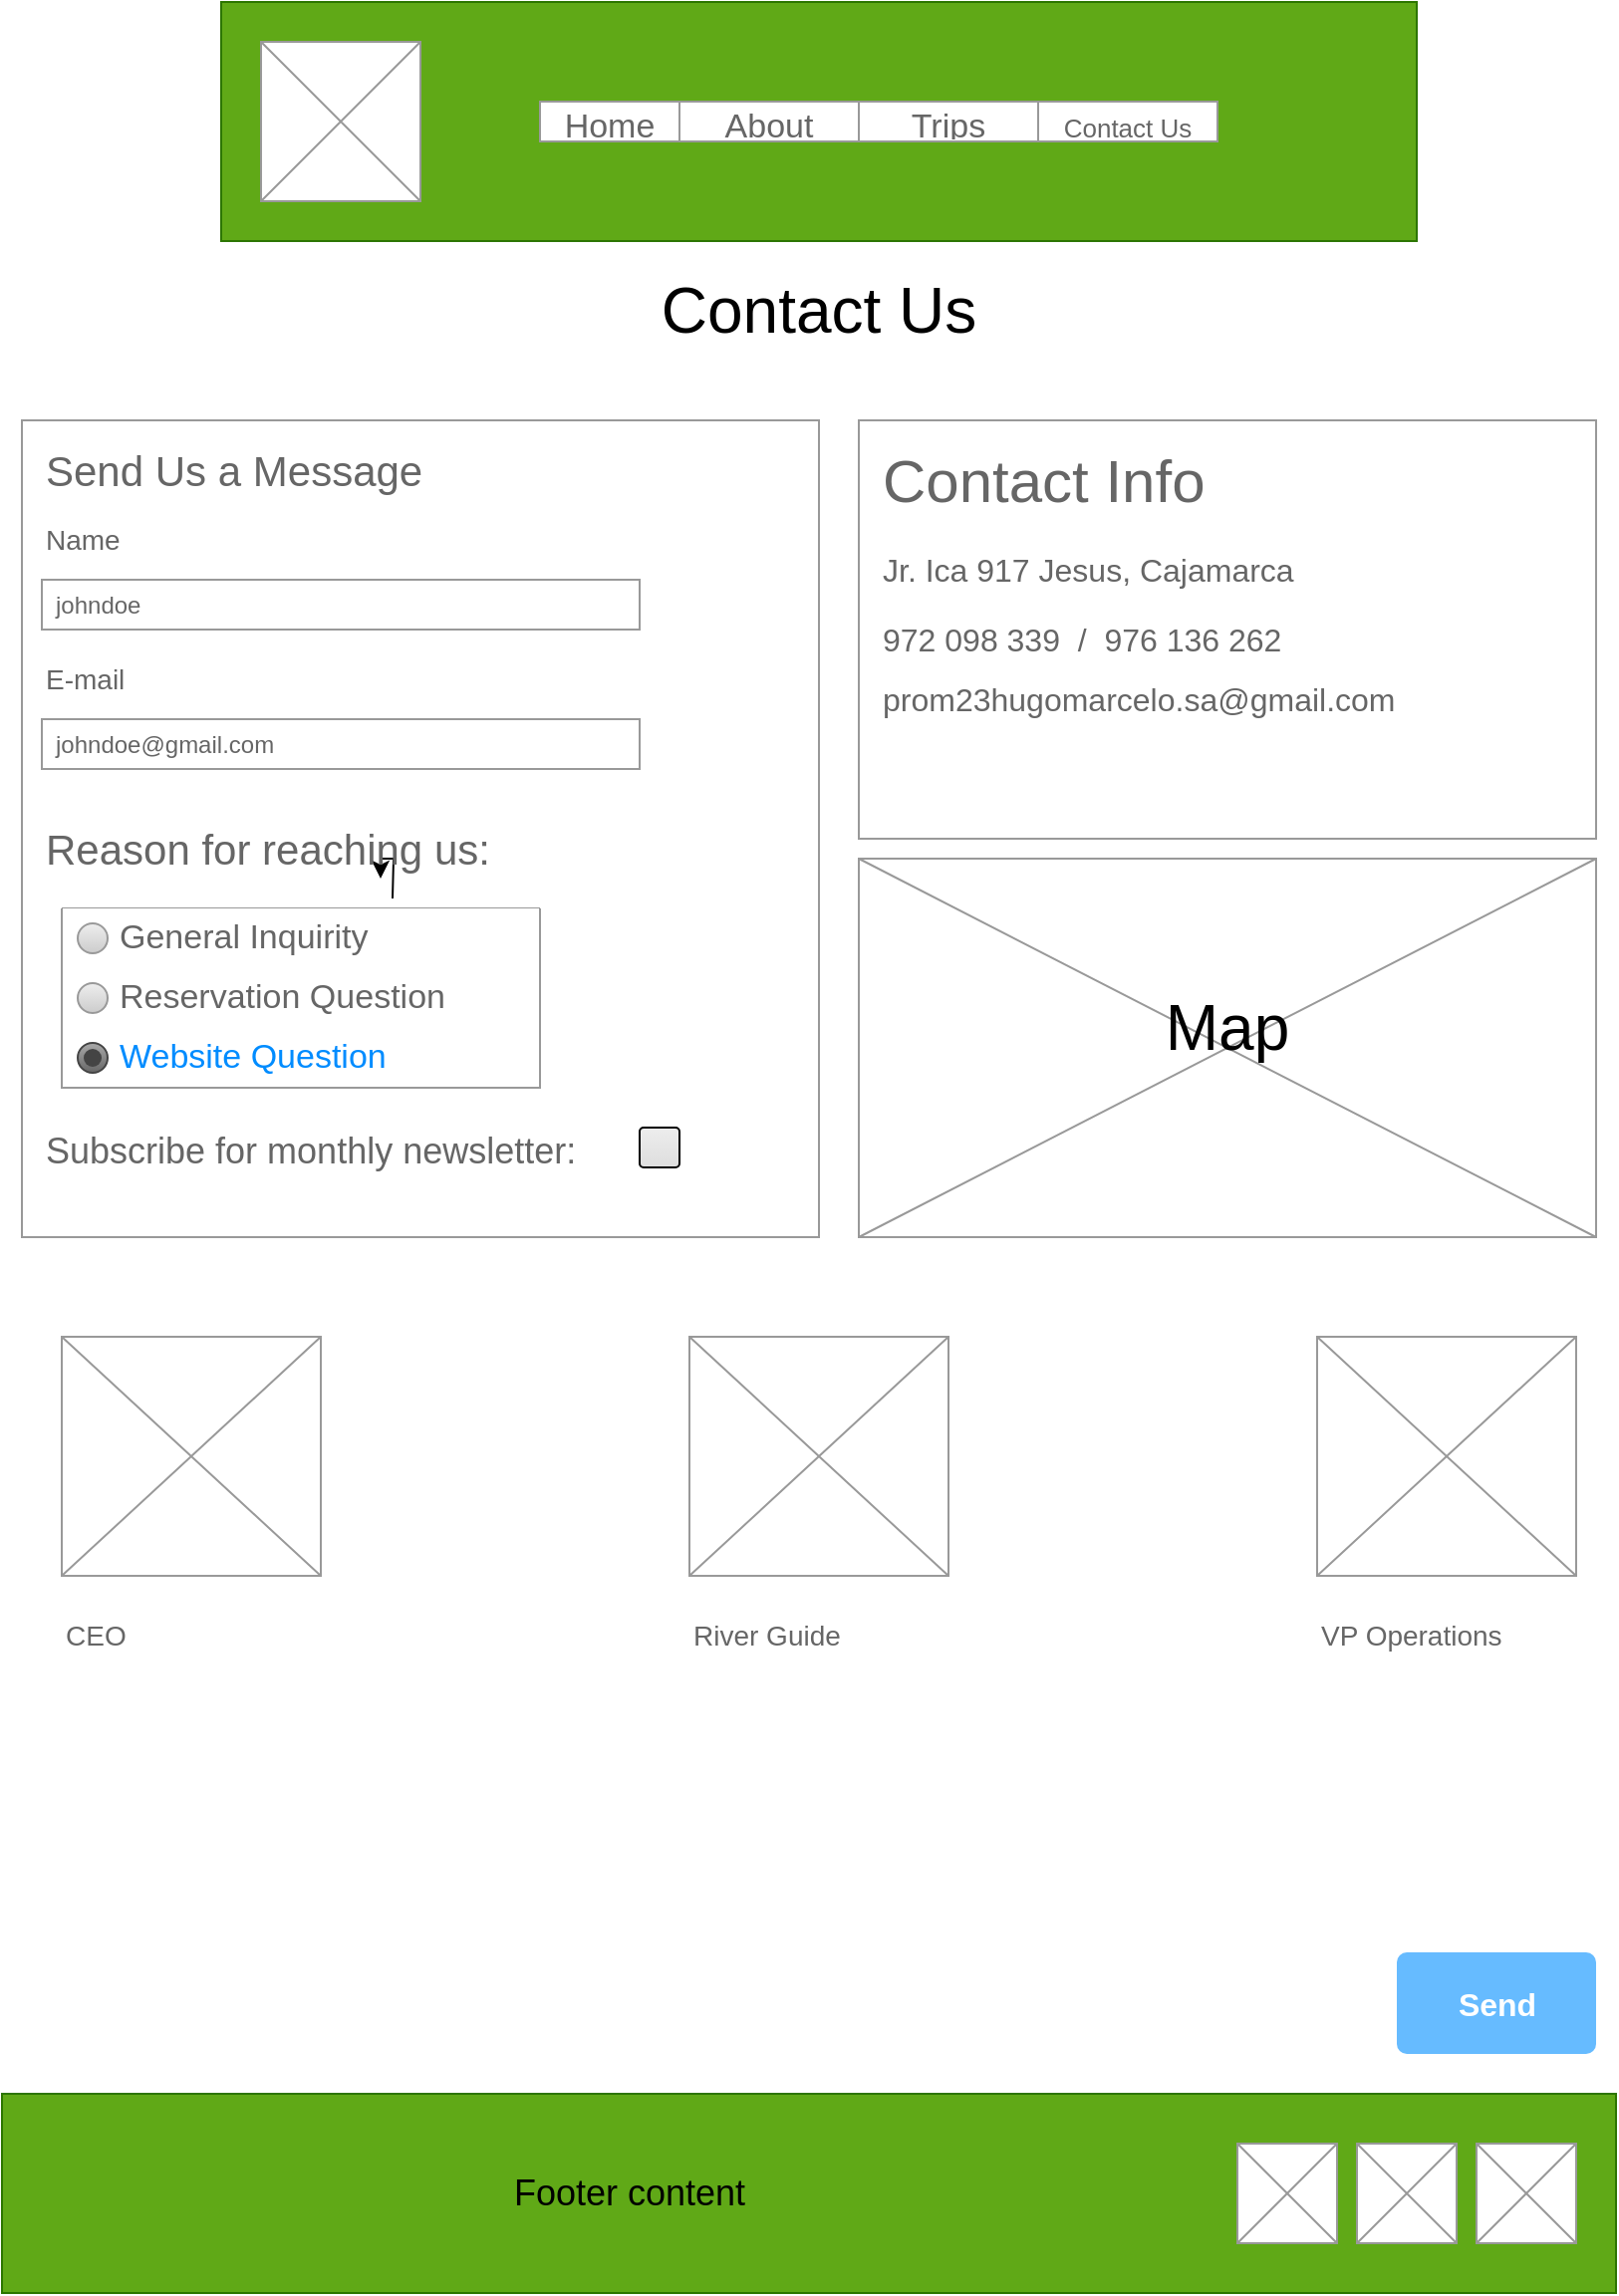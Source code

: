 <mxfile version="26.2.6" pages="2">
  <diagram name="Contact Us" id="Lrrs5YaSgaaOT07pxVCJ">
    <mxGraphModel dx="1428" dy="823" grid="1" gridSize="10" guides="1" tooltips="1" connect="1" arrows="1" fold="1" page="1" pageScale="1" pageWidth="827" pageHeight="1169" math="0" shadow="0">
      <root>
        <mxCell id="0" />
        <mxCell id="1" parent="0" />
        <mxCell id="SQtIZXjAyS8eLif3JnIM-3" value="" style="rounded=0;whiteSpace=wrap;html=1;fillColor=#60a917;fontColor=#ffffff;strokeColor=#2D7600;" parent="1" vertex="1">
          <mxGeometry x="120" y="10" width="600" height="120" as="geometry" />
        </mxCell>
        <mxCell id="SQtIZXjAyS8eLif3JnIM-4" value="" style="verticalLabelPosition=bottom;shadow=0;dashed=0;align=center;html=1;verticalAlign=top;strokeWidth=1;shape=mxgraph.mockup.graphics.simpleIcon;strokeColor=#999999;" parent="1" vertex="1">
          <mxGeometry x="140" y="30" width="80" height="80" as="geometry" />
        </mxCell>
        <mxCell id="SQtIZXjAyS8eLif3JnIM-5" value="" style="swimlane;shape=mxgraph.bootstrap.anchor;strokeColor=#999999;fillColor=#ffffff;fontColor=#666666;childLayout=stackLayout;horizontal=0;startSize=0;horizontalStack=1;resizeParent=1;resizeParentMax=0;resizeLast=0;collapsible=0;marginBottom=0;whiteSpace=wrap;html=1;" parent="1" vertex="1">
          <mxGeometry x="280" y="60" width="340" height="20" as="geometry" />
        </mxCell>
        <mxCell id="SQtIZXjAyS8eLif3JnIM-6" value="Home" style="text;strokeColor=inherit;align=center;verticalAlign=middle;spacingLeft=10;spacingRight=10;overflow=hidden;points=[[0,0.5],[1,0.5]];portConstraint=eastwest;rotatable=0;whiteSpace=wrap;html=1;fillColor=inherit;fontColor=inherit;fontSize=17;" parent="SQtIZXjAyS8eLif3JnIM-5" vertex="1">
          <mxGeometry width="70" height="20" as="geometry" />
        </mxCell>
        <mxCell id="SQtIZXjAyS8eLif3JnIM-8" value="About Us" style="text;strokeColor=inherit;align=center;verticalAlign=middle;spacingLeft=10;spacingRight=10;overflow=hidden;points=[[0,0.5],[1,0.5]];portConstraint=eastwest;rotatable=0;whiteSpace=wrap;html=1;fillColor=inherit;fontColor=inherit;fontSize=17;" parent="SQtIZXjAyS8eLif3JnIM-5" vertex="1">
          <mxGeometry x="70" width="90" height="20" as="geometry" />
        </mxCell>
        <mxCell id="SQtIZXjAyS8eLif3JnIM-9" value="Trips" style="text;strokeColor=inherit;align=center;verticalAlign=middle;spacingLeft=10;spacingRight=10;overflow=hidden;points=[[0,0.5],[1,0.5]];portConstraint=eastwest;rotatable=0;whiteSpace=wrap;html=1;fillColor=inherit;fontColor=inherit;fontSize=17;" parent="SQtIZXjAyS8eLif3JnIM-5" vertex="1">
          <mxGeometry x="160" width="90" height="20" as="geometry" />
        </mxCell>
        <mxCell id="SQtIZXjAyS8eLif3JnIM-10" value="&lt;font style=&quot;font-size: 13px;&quot;&gt;Contact Us&lt;/font&gt;" style="text;strokeColor=inherit;align=center;verticalAlign=middle;spacingLeft=10;spacingRight=10;overflow=hidden;points=[[0,0.5],[1,0.5]];portConstraint=eastwest;rotatable=0;whiteSpace=wrap;html=1;fillColor=inherit;fontColor=inherit;fontSize=17;" parent="SQtIZXjAyS8eLif3JnIM-5" vertex="1">
          <mxGeometry x="250" width="90" height="20" as="geometry" />
        </mxCell>
        <mxCell id="SQtIZXjAyS8eLif3JnIM-13" value="" style="rounded=0;whiteSpace=wrap;html=1;fillColor=#60a917;fontColor=#ffffff;strokeColor=#2D7600;" parent="1" vertex="1">
          <mxGeometry x="10" y="1060" width="810" height="100" as="geometry" />
        </mxCell>
        <mxCell id="SQtIZXjAyS8eLif3JnIM-14" value="" style="verticalLabelPosition=bottom;shadow=0;dashed=0;align=center;html=1;verticalAlign=top;strokeWidth=1;shape=mxgraph.mockup.graphics.simpleIcon;strokeColor=#999999;" parent="1" vertex="1">
          <mxGeometry x="630" y="1085" width="50" height="50" as="geometry" />
        </mxCell>
        <mxCell id="SQtIZXjAyS8eLif3JnIM-16" value="" style="verticalLabelPosition=bottom;shadow=0;dashed=0;align=center;html=1;verticalAlign=top;strokeWidth=1;shape=mxgraph.mockup.graphics.simpleIcon;strokeColor=#999999;" parent="1" vertex="1">
          <mxGeometry x="690" y="1085" width="50" height="50" as="geometry" />
        </mxCell>
        <mxCell id="SQtIZXjAyS8eLif3JnIM-17" value="" style="verticalLabelPosition=bottom;shadow=0;dashed=0;align=center;html=1;verticalAlign=top;strokeWidth=1;shape=mxgraph.mockup.graphics.simpleIcon;strokeColor=#999999;" parent="1" vertex="1">
          <mxGeometry x="750" y="1085" width="50" height="50" as="geometry" />
        </mxCell>
        <mxCell id="SQtIZXjAyS8eLif3JnIM-18" value="Footer content" style="text;html=1;align=center;verticalAlign=middle;whiteSpace=wrap;rounded=0;fontSize=18;" parent="1" vertex="1">
          <mxGeometry x="50" y="1095" width="550" height="30" as="geometry" />
        </mxCell>
        <mxCell id="SQtIZXjAyS8eLif3JnIM-19" value="" style="strokeWidth=1;shadow=0;dashed=0;align=center;html=1;shape=mxgraph.mockup.forms.rrect;rSize=0;strokeColor=#999999;fillColor=#ffffff;" parent="1" vertex="1">
          <mxGeometry x="20" y="220" width="400" height="410" as="geometry" />
        </mxCell>
        <mxCell id="SQtIZXjAyS8eLif3JnIM-20" value="Send Us a Message" style="strokeWidth=1;shadow=0;dashed=0;align=center;html=1;shape=mxgraph.mockup.forms.anchor;fontSize=21;fontColor=#666666;align=left;resizeWidth=1;spacingLeft=0;" parent="SQtIZXjAyS8eLif3JnIM-19" vertex="1">
          <mxGeometry width="340" height="30" relative="1" as="geometry">
            <mxPoint x="10" y="10" as="offset" />
          </mxGeometry>
        </mxCell>
        <mxCell id="SQtIZXjAyS8eLif3JnIM-22" value="Name" style="strokeWidth=1;shadow=0;dashed=0;align=center;html=1;shape=mxgraph.mockup.forms.anchor;fontSize=14;fontColor=#666666;align=left;resizeWidth=1;spacingLeft=0;" parent="SQtIZXjAyS8eLif3JnIM-19" vertex="1">
          <mxGeometry width="200" height="20" relative="1" as="geometry">
            <mxPoint x="10" y="50" as="offset" />
          </mxGeometry>
        </mxCell>
        <mxCell id="SQtIZXjAyS8eLif3JnIM-23" value="johndoe" style="strokeWidth=1;shadow=0;dashed=0;align=center;html=1;shape=mxgraph.mockup.forms.rrect;rSize=0;strokeColor=#999999;fontColor=#666666;align=left;spacingLeft=5;resizeWidth=1;" parent="SQtIZXjAyS8eLif3JnIM-19" vertex="1">
          <mxGeometry width="300" height="25" relative="1" as="geometry">
            <mxPoint x="10" y="80" as="offset" />
          </mxGeometry>
        </mxCell>
        <mxCell id="SQtIZXjAyS8eLif3JnIM-24" value="E-mail" style="strokeWidth=1;shadow=0;dashed=0;align=center;html=1;shape=mxgraph.mockup.forms.anchor;fontSize=14;fontColor=#666666;align=left;resizeWidth=1;spacingLeft=0;" parent="SQtIZXjAyS8eLif3JnIM-19" vertex="1">
          <mxGeometry width="200" height="20" relative="1" as="geometry">
            <mxPoint x="10" y="120" as="offset" />
          </mxGeometry>
        </mxCell>
        <mxCell id="SQtIZXjAyS8eLif3JnIM-25" value="johndoe@gmail.com" style="strokeWidth=1;shadow=0;dashed=0;align=center;html=1;shape=mxgraph.mockup.forms.rrect;rSize=0;strokeColor=#999999;fontColor=#666666;align=left;spacingLeft=5;resizeWidth=1;" parent="SQtIZXjAyS8eLif3JnIM-19" vertex="1">
          <mxGeometry width="300" height="25" relative="1" as="geometry">
            <mxPoint x="10" y="150" as="offset" />
          </mxGeometry>
        </mxCell>
        <mxCell id="SQtIZXjAyS8eLif3JnIM-30" value="Send" style="strokeWidth=1;shadow=0;dashed=0;align=center;html=1;shape=mxgraph.mockup.forms.rrect;rSize=5;strokeColor=none;fontColor=#ffffff;fillColor=#66bbff;fontSize=16;fontStyle=1;" parent="SQtIZXjAyS8eLif3JnIM-19" vertex="1">
          <mxGeometry y="1" width="100" height="51" relative="1" as="geometry">
            <mxPoint x="690" y="359" as="offset" />
          </mxGeometry>
        </mxCell>
        <mxCell id="SQtIZXjAyS8eLif3JnIM-62" value="" style="edgeStyle=orthogonalEdgeStyle;rounded=0;orthogonalLoop=1;jettySize=auto;html=1;" parent="SQtIZXjAyS8eLif3JnIM-19" target="SQtIZXjAyS8eLif3JnIM-61" edge="1">
          <mxGeometry relative="1" as="geometry">
            <mxPoint x="186" y="240" as="sourcePoint" />
          </mxGeometry>
        </mxCell>
        <mxCell id="SQtIZXjAyS8eLif3JnIM-61" value="Reason for reaching us:" style="strokeWidth=1;shadow=0;dashed=0;align=center;html=1;shape=mxgraph.mockup.forms.anchor;fontSize=21;fontColor=#666666;align=left;resizeWidth=1;spacingLeft=0;" parent="SQtIZXjAyS8eLif3JnIM-19" vertex="1">
          <mxGeometry x="10" y="200" width="340" height="30" as="geometry" />
        </mxCell>
        <mxCell id="SQtIZXjAyS8eLif3JnIM-69" value="" style="swimlane;strokeColor=#999999;swimlaneFillColor=#FFFFFF;fillColor=#ffffff;fontColor=#666666;fontStyle=0;childLayout=stackLayout;horizontal=1;startSize=0;horizontalStack=0;resizeParent=1;resizeParentMax=0;resizeLast=0;collapsible=0;marginBottom=0;whiteSpace=wrap;html=1;" parent="SQtIZXjAyS8eLif3JnIM-19" vertex="1">
          <mxGeometry x="20" y="245" width="240" height="90" as="geometry" />
        </mxCell>
        <mxCell id="SQtIZXjAyS8eLif3JnIM-70" value="General Inquirity" style="text;strokeColor=none;align=left;verticalAlign=middle;spacingLeft=27;spacingRight=10;overflow=hidden;points=[[0,0.5],[1,0.5]];portConstraint=eastwest;rotatable=0;whiteSpace=wrap;html=1;fillColor=none;fontColor=inherit;fontSize=17;" parent="SQtIZXjAyS8eLif3JnIM-69" vertex="1">
          <mxGeometry width="240" height="30" as="geometry" />
        </mxCell>
        <mxCell id="SQtIZXjAyS8eLif3JnIM-71" value="" style="shape=ellipse;resizable=0;fillColor=#EEEEEE;strokeColor=#999999;gradientColor=#cccccc;html=1;" parent="SQtIZXjAyS8eLif3JnIM-70" vertex="1">
          <mxGeometry y="0.5" width="15" height="15" relative="1" as="geometry">
            <mxPoint x="8" y="-7.5" as="offset" />
          </mxGeometry>
        </mxCell>
        <mxCell id="SQtIZXjAyS8eLif3JnIM-72" value="Reservation Question" style="text;strokeColor=none;align=left;verticalAlign=middle;spacingLeft=27;spacingRight=10;overflow=hidden;points=[[0,0.5],[1,0.5]];portConstraint=eastwest;rotatable=0;whiteSpace=wrap;html=1;rSize=5;fillColor=none;fontColor=inherit;fontSize=17;" parent="SQtIZXjAyS8eLif3JnIM-69" vertex="1">
          <mxGeometry y="30" width="240" height="30" as="geometry" />
        </mxCell>
        <mxCell id="SQtIZXjAyS8eLif3JnIM-73" value="" style="shape=ellipse;resizable=0;fillColor=#EEEEEE;strokeColor=#999999;gradientColor=#cccccc;html=1;" parent="SQtIZXjAyS8eLif3JnIM-72" vertex="1">
          <mxGeometry y="0.5" width="15" height="15" relative="1" as="geometry">
            <mxPoint x="8" y="-7.5" as="offset" />
          </mxGeometry>
        </mxCell>
        <mxCell id="SQtIZXjAyS8eLif3JnIM-74" value="Website Question" style="text;strokeColor=none;align=left;verticalAlign=middle;spacingLeft=27;spacingRight=10;overflow=hidden;points=[[0,0.5],[1,0.5]];portConstraint=eastwest;rotatable=0;whiteSpace=wrap;html=1;rSize=5;fillColor=none;fontColor=#008CFF;fontSize=17;" parent="SQtIZXjAyS8eLif3JnIM-69" vertex="1">
          <mxGeometry y="60" width="240" height="30" as="geometry" />
        </mxCell>
        <mxCell id="SQtIZXjAyS8eLif3JnIM-75" value="" style="shape=ellipse;resizable=0;fillColor=#AAAAAA;gradientColor=#666666;strokeColor=#444444;html=1;" parent="SQtIZXjAyS8eLif3JnIM-74" vertex="1">
          <mxGeometry y="0.5" width="15" height="15" relative="1" as="geometry">
            <mxPoint x="8" y="-7.5" as="offset" />
          </mxGeometry>
        </mxCell>
        <mxCell id="SQtIZXjAyS8eLif3JnIM-76" value="" style="shape=ellipse;resizable=0;fillColor=#444444;strokeColor=none;html=1;" parent="SQtIZXjAyS8eLif3JnIM-75" vertex="1">
          <mxGeometry x="0.2" y="0.2" width="9" height="9" relative="1" as="geometry" />
        </mxCell>
        <mxCell id="SQtIZXjAyS8eLif3JnIM-79" value="&lt;font style=&quot;font-size: 18px;&quot;&gt;Subscribe for monthly newsletter:&lt;/font&gt;" style="strokeWidth=1;shadow=0;dashed=0;align=center;html=1;shape=mxgraph.mockup.forms.anchor;fontSize=21;fontColor=#666666;align=left;resizeWidth=1;spacingLeft=0;" parent="SQtIZXjAyS8eLif3JnIM-19" vertex="1">
          <mxGeometry x="10" y="350" width="340" height="30" as="geometry" />
        </mxCell>
        <mxCell id="SQtIZXjAyS8eLif3JnIM-80" value="" style="html=1;shadow=0;dashed=0;shape=mxgraph.bootstrap.checkbox2;labelPosition=right;verticalLabelPosition=middle;align=left;verticalAlign=middle;gradientColor=#DEDEDE;fillColor=#EDEDED;checked=0;spacing=5;checkedFill=#0085FC;checkedStroke=#ffffff;sketch=0;" parent="SQtIZXjAyS8eLif3JnIM-19" vertex="1">
          <mxGeometry x="310" y="355" width="20" height="20" as="geometry" />
        </mxCell>
        <mxCell id="SQtIZXjAyS8eLif3JnIM-31" value="Contact Us" style="text;html=1;align=center;verticalAlign=middle;whiteSpace=wrap;rounded=0;fontSize=32;" parent="1" vertex="1">
          <mxGeometry x="145" y="150" width="550" height="30" as="geometry" />
        </mxCell>
        <mxCell id="SQtIZXjAyS8eLif3JnIM-32" value="" style="verticalLabelPosition=bottom;shadow=0;dashed=0;align=center;html=1;verticalAlign=top;strokeWidth=1;shape=mxgraph.mockup.graphics.simpleIcon;strokeColor=#999999;" parent="1" vertex="1">
          <mxGeometry x="440" y="440" width="370" height="190" as="geometry" />
        </mxCell>
        <mxCell id="SQtIZXjAyS8eLif3JnIM-33" value="" style="strokeWidth=1;shadow=0;dashed=0;align=center;html=1;shape=mxgraph.mockup.forms.rrect;rSize=0;strokeColor=#999999;fillColor=#ffffff;" parent="1" vertex="1">
          <mxGeometry x="440" y="220" width="370" height="210" as="geometry" />
        </mxCell>
        <mxCell id="SQtIZXjAyS8eLif3JnIM-34" value="Contact Info" style="strokeWidth=1;shadow=0;dashed=0;align=center;html=1;shape=mxgraph.mockup.forms.anchor;fontSize=30;fontColor=#666666;align=left;resizeWidth=1;spacingLeft=0;" parent="SQtIZXjAyS8eLif3JnIM-33" vertex="1">
          <mxGeometry width="350" height="40" relative="1" as="geometry">
            <mxPoint x="10" y="10" as="offset" />
          </mxGeometry>
        </mxCell>
        <mxCell id="SQtIZXjAyS8eLif3JnIM-36" value="Jr. Ica 917 Jesus, Cajamarca" style="strokeWidth=1;shadow=0;dashed=0;align=center;html=1;shape=mxgraph.mockup.forms.anchor;fontSize=16;fontColor=#666666;align=left;resizeWidth=1;spacingLeft=0;" parent="SQtIZXjAyS8eLif3JnIM-33" vertex="1">
          <mxGeometry width="240" height="20" relative="1" as="geometry">
            <mxPoint x="10" y="65" as="offset" />
          </mxGeometry>
        </mxCell>
        <mxCell id="SQtIZXjAyS8eLif3JnIM-38" value="" style="strokeWidth=1;shadow=0;dashed=0;align=center;html=1;shape=mxgraph.mockup.forms.anchor;fontSize=12;fontColor=#666666;align=left;resizeWidth=1;spacingLeft=0;" parent="SQtIZXjAyS8eLif3JnIM-33" vertex="1">
          <mxGeometry width="185" height="20" relative="1" as="geometry">
            <mxPoint x="10" y="130" as="offset" />
          </mxGeometry>
        </mxCell>
        <mxCell id="SQtIZXjAyS8eLif3JnIM-83" value="972 098 339&amp;nbsp; /&amp;nbsp; 976 136 262" style="strokeWidth=1;shadow=0;dashed=0;align=center;html=1;shape=mxgraph.mockup.forms.anchor;fontSize=16;fontColor=#666666;align=left;resizeWidth=1;spacingLeft=0;" parent="SQtIZXjAyS8eLif3JnIM-33" vertex="1">
          <mxGeometry x="10" y="100" width="240" height="20" as="geometry" />
        </mxCell>
        <mxCell id="SQtIZXjAyS8eLif3JnIM-84" value="prom23hugomarcelo.sa@gmail.com" style="strokeWidth=1;shadow=0;dashed=0;align=center;html=1;shape=mxgraph.mockup.forms.anchor;fontSize=16;fontColor=#666666;align=left;resizeWidth=1;spacingLeft=0;" parent="SQtIZXjAyS8eLif3JnIM-33" vertex="1">
          <mxGeometry x="10" y="130" width="270" height="20" as="geometry" />
        </mxCell>
        <mxCell id="SQtIZXjAyS8eLif3JnIM-47" value="Map" style="text;html=1;align=center;verticalAlign=middle;whiteSpace=wrap;rounded=0;fontSize=32;" parent="1" vertex="1">
          <mxGeometry x="515" y="510" width="220" height="30" as="geometry" />
        </mxCell>
        <mxCell id="SQtIZXjAyS8eLif3JnIM-105" value="" style="verticalLabelPosition=bottom;shadow=0;dashed=0;align=center;html=1;verticalAlign=top;strokeWidth=1;shape=mxgraph.mockup.graphics.simpleIcon;strokeColor=#999999;" parent="1" vertex="1">
          <mxGeometry x="40" y="680" width="130" height="120" as="geometry" />
        </mxCell>
        <mxCell id="SQtIZXjAyS8eLif3JnIM-106" value="" style="verticalLabelPosition=bottom;shadow=0;dashed=0;align=center;html=1;verticalAlign=top;strokeWidth=1;shape=mxgraph.mockup.graphics.simpleIcon;strokeColor=#999999;" parent="1" vertex="1">
          <mxGeometry x="670" y="680" width="130" height="120" as="geometry" />
        </mxCell>
        <mxCell id="SQtIZXjAyS8eLif3JnIM-107" value="" style="verticalLabelPosition=bottom;shadow=0;dashed=0;align=center;html=1;verticalAlign=top;strokeWidth=1;shape=mxgraph.mockup.graphics.simpleIcon;strokeColor=#999999;" parent="1" vertex="1">
          <mxGeometry x="355" y="680" width="130" height="120" as="geometry" />
        </mxCell>
        <mxCell id="SQtIZXjAyS8eLif3JnIM-108" value="CEO" style="strokeWidth=1;shadow=0;dashed=0;align=right;html=1;shape=mxgraph.mockup.forms.anchor;fontSize=14;fontColor=#666666;align=left;resizeWidth=1;spacingLeft=0;" parent="1" vertex="1">
          <mxGeometry x="40" y="820" width="130" height="20" as="geometry" />
        </mxCell>
        <mxCell id="SQtIZXjAyS8eLif3JnIM-109" value="VP Operations" style="strokeWidth=1;shadow=0;dashed=0;align=center;html=1;shape=mxgraph.mockup.forms.anchor;fontSize=14;fontColor=#666666;align=left;resizeWidth=1;spacingLeft=0;" parent="1" vertex="1">
          <mxGeometry x="670" y="820" width="130" height="20" as="geometry" />
        </mxCell>
        <mxCell id="SQtIZXjAyS8eLif3JnIM-110" value="River Guide" style="strokeWidth=1;shadow=0;dashed=0;align=center;html=1;shape=mxgraph.mockup.forms.anchor;fontSize=14;fontColor=#666666;align=left;resizeWidth=1;spacingLeft=0;" parent="1" vertex="1">
          <mxGeometry x="355" y="820" width="130" height="20" as="geometry" />
        </mxCell>
      </root>
    </mxGraphModel>
  </diagram>
  <diagram id="_Jga1bPGUFwx-qbfd2bx" name="Trips">
    <mxGraphModel dx="1428" dy="823" grid="1" gridSize="10" guides="1" tooltips="1" connect="1" arrows="1" fold="1" page="1" pageScale="1" pageWidth="827" pageHeight="1169" math="0" shadow="0">
      <root>
        <mxCell id="0" />
        <mxCell id="1" parent="0" />
        <mxCell id="y4Xh0i6NQwcZz5mKpZ11-1" value="" style="rounded=0;whiteSpace=wrap;html=1;fillColor=#60a917;fontColor=#ffffff;strokeColor=#2D7600;" vertex="1" parent="1">
          <mxGeometry x="120" y="10" width="600" height="120" as="geometry" />
        </mxCell>
        <mxCell id="y4Xh0i6NQwcZz5mKpZ11-2" value="" style="verticalLabelPosition=bottom;shadow=0;dashed=0;align=center;html=1;verticalAlign=top;strokeWidth=1;shape=mxgraph.mockup.graphics.simpleIcon;strokeColor=#999999;" vertex="1" parent="1">
          <mxGeometry x="140" y="30" width="80" height="80" as="geometry" />
        </mxCell>
        <mxCell id="y4Xh0i6NQwcZz5mKpZ11-3" value="" style="swimlane;shape=mxgraph.bootstrap.anchor;strokeColor=#999999;fillColor=#ffffff;fontColor=#666666;childLayout=stackLayout;horizontal=0;startSize=0;horizontalStack=1;resizeParent=1;resizeParentMax=0;resizeLast=0;collapsible=0;marginBottom=0;whiteSpace=wrap;html=1;" vertex="1" parent="1">
          <mxGeometry x="280" y="60" width="340" height="20" as="geometry" />
        </mxCell>
        <mxCell id="y4Xh0i6NQwcZz5mKpZ11-4" value="Home" style="text;strokeColor=inherit;align=center;verticalAlign=middle;spacingLeft=10;spacingRight=10;overflow=hidden;points=[[0,0.5],[1,0.5]];portConstraint=eastwest;rotatable=0;whiteSpace=wrap;html=1;fillColor=inherit;fontColor=inherit;fontSize=17;" vertex="1" parent="y4Xh0i6NQwcZz5mKpZ11-3">
          <mxGeometry width="70" height="20" as="geometry" />
        </mxCell>
        <mxCell id="y4Xh0i6NQwcZz5mKpZ11-5" value="About Us" style="text;strokeColor=inherit;align=center;verticalAlign=middle;spacingLeft=10;spacingRight=10;overflow=hidden;points=[[0,0.5],[1,0.5]];portConstraint=eastwest;rotatable=0;whiteSpace=wrap;html=1;fillColor=inherit;fontColor=inherit;fontSize=17;" vertex="1" parent="y4Xh0i6NQwcZz5mKpZ11-3">
          <mxGeometry x="70" width="90" height="20" as="geometry" />
        </mxCell>
        <mxCell id="y4Xh0i6NQwcZz5mKpZ11-6" value="Trips" style="text;strokeColor=inherit;align=center;verticalAlign=middle;spacingLeft=10;spacingRight=10;overflow=hidden;points=[[0,0.5],[1,0.5]];portConstraint=eastwest;rotatable=0;whiteSpace=wrap;html=1;fillColor=inherit;fontColor=inherit;fontSize=17;" vertex="1" parent="y4Xh0i6NQwcZz5mKpZ11-3">
          <mxGeometry x="160" width="90" height="20" as="geometry" />
        </mxCell>
        <mxCell id="y4Xh0i6NQwcZz5mKpZ11-7" value="&lt;font style=&quot;font-size: 13px;&quot;&gt;Contact Us&lt;/font&gt;" style="text;strokeColor=inherit;align=center;verticalAlign=middle;spacingLeft=10;spacingRight=10;overflow=hidden;points=[[0,0.5],[1,0.5]];portConstraint=eastwest;rotatable=0;whiteSpace=wrap;html=1;fillColor=inherit;fontColor=inherit;fontSize=17;" vertex="1" parent="y4Xh0i6NQwcZz5mKpZ11-3">
          <mxGeometry x="250" width="90" height="20" as="geometry" />
        </mxCell>
        <mxCell id="MOcgg1K4ESOzGloLZr19-1" value="" style="rounded=0;whiteSpace=wrap;html=1;fillColor=#60a917;fontColor=#ffffff;strokeColor=#2D7600;" vertex="1" parent="1">
          <mxGeometry x="10" y="1060" width="810" height="100" as="geometry" />
        </mxCell>
        <mxCell id="MOcgg1K4ESOzGloLZr19-2" value="" style="verticalLabelPosition=bottom;shadow=0;dashed=0;align=center;html=1;verticalAlign=top;strokeWidth=1;shape=mxgraph.mockup.graphics.simpleIcon;strokeColor=#999999;" vertex="1" parent="1">
          <mxGeometry x="630" y="1085" width="50" height="50" as="geometry" />
        </mxCell>
        <mxCell id="MOcgg1K4ESOzGloLZr19-3" value="" style="verticalLabelPosition=bottom;shadow=0;dashed=0;align=center;html=1;verticalAlign=top;strokeWidth=1;shape=mxgraph.mockup.graphics.simpleIcon;strokeColor=#999999;" vertex="1" parent="1">
          <mxGeometry x="690" y="1085" width="50" height="50" as="geometry" />
        </mxCell>
        <mxCell id="MOcgg1K4ESOzGloLZr19-4" value="" style="verticalLabelPosition=bottom;shadow=0;dashed=0;align=center;html=1;verticalAlign=top;strokeWidth=1;shape=mxgraph.mockup.graphics.simpleIcon;strokeColor=#999999;" vertex="1" parent="1">
          <mxGeometry x="750" y="1085" width="50" height="50" as="geometry" />
        </mxCell>
        <mxCell id="MOcgg1K4ESOzGloLZr19-5" value="Footer content" style="text;html=1;align=center;verticalAlign=middle;whiteSpace=wrap;rounded=0;fontSize=18;" vertex="1" parent="1">
          <mxGeometry x="50" y="1095" width="550" height="30" as="geometry" />
        </mxCell>
      </root>
    </mxGraphModel>
  </diagram>
</mxfile>
